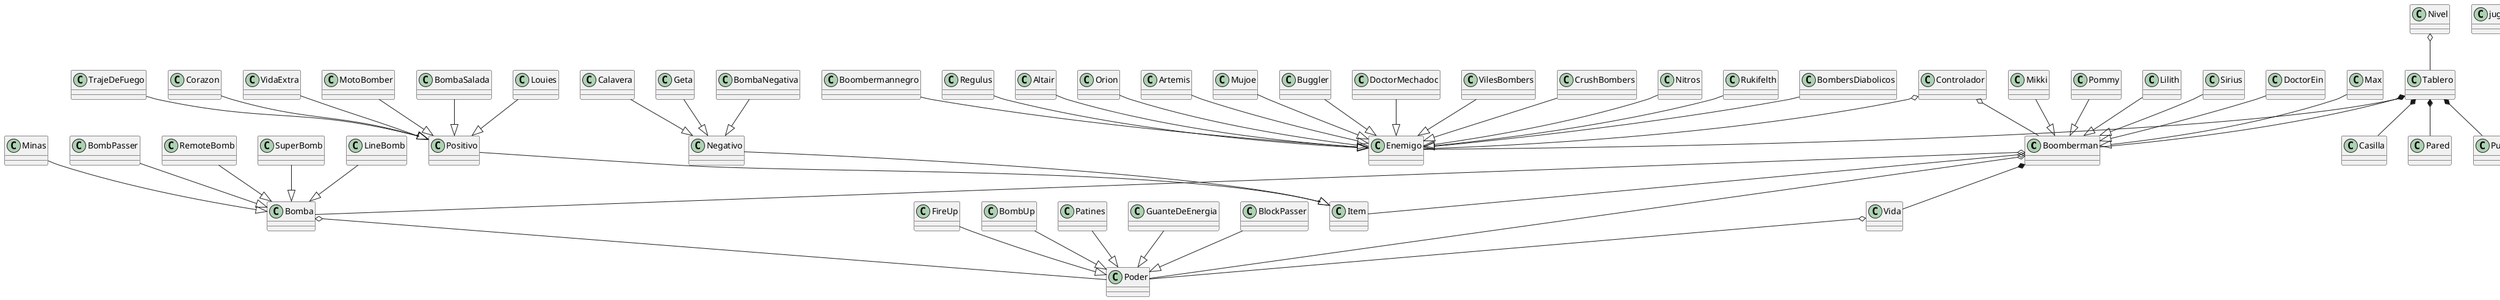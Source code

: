 @startuml 

class Boomberman
class jugador 
class Enemigo 
class Poder
class Item 
class Tablero 
class Bomba 
class Vida
class Nivel
class Controlador

class Casilla 
class Pared 
class Puerta

class Positivo 
class Negativo 

class Boombermannegro
class Mikki
class Regulus
class Altair
class Pommy
class Lilith
class Sirius 
class Orion 
class Artemis
class Mujoe 
class Buggler 
class DoctorEin
class DoctorMechadoc
class VilesBombers
class CrushBombers
class Max 
class Nitros
class Rukifelth
class BombersDiabolicos 

class FireUp
class BombUp
class Patines 
class GuanteDeEnergia 
class BlockPasser
class Minas 
class BombPasser
class RemoteBomb
class SuperBomb
class LineBomb

class TrajeDeFuego
class Corazon 
class VidaExtra
class MotoBomber
class BombaSalada
class Louies

class Calavera 
class Geta 
class BombaNegativa

Nivel o-- Tablero
Controlador o-- Boomberman
Controlador o-- Enemigo 

Boomberman o-- Poder 
Boomberman o-- Item 
Boomberman o-- Bomba 
Boomberman *-- Vida 

Bomba o-- Poder
Vida o-- Poder  

Tablero *-- Casilla
Tablero *-- Pared 
Tablero *-- Puerta 
Tablero *-- Enemigo
Tablero *-- Boomberman 

Positivo --|> Item
Negativo --|> Item 

TrajeDeFuego --|> Positivo
Corazon --|> Positivo 
VidaExtra --|> Positivo
MotoBomber --|> Positivo
BombaSalada --|> Positivo
Louies --|> Positivo 

Calavera --|> Negativo
Geta --|> Negativo
BombaNegativa --|> Negativo 

Boombermannegro --|> Enemigo
Regulus --|> Enemigo 
Altair --|> Enemigo
Orion --|> Enemigo 
Artemis --|> Enemigo 
Mujoe --|> Enemigo 
Buggler --|> Enemigo
DoctorMechadoc --|> Enemigo 
VilesBombers --|> Enemigo
CrushBombers --|> Enemigo
Nitros --|> Enemigo 
Rukifelth --|> Enemigo 
BombersDiabolicos --|> Enemigo 

Mikki --|> Boomberman
Pommy --|> Boomberman 
Lilith --|> Boomberman 
Sirius --|> Boomberman 
DoctorEin --|> Boomberman
Max --|> Boomberman 

FireUp --|> Poder
BombUp --|> Poder 
Patines --|> Poder 
GuanteDeEnergia --|> Poder
BlockPasser --|> Poder 

Minas --|> Bomba
BombPasser --|> Bomba 
RemoteBomb --|> Bomba 
SuperBomb --|> Bomba 
LineBomb --|> Bomba 



@endlmul 